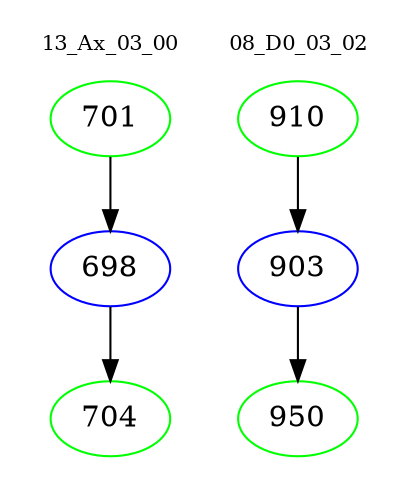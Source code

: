 digraph{
subgraph cluster_0 {
color = white
label = "13_Ax_03_00";
fontsize=10;
T0_701 [label="701", color="green"]
T0_701 -> T0_698 [color="black"]
T0_698 [label="698", color="blue"]
T0_698 -> T0_704 [color="black"]
T0_704 [label="704", color="green"]
}
subgraph cluster_1 {
color = white
label = "08_D0_03_02";
fontsize=10;
T1_910 [label="910", color="green"]
T1_910 -> T1_903 [color="black"]
T1_903 [label="903", color="blue"]
T1_903 -> T1_950 [color="black"]
T1_950 [label="950", color="green"]
}
}
